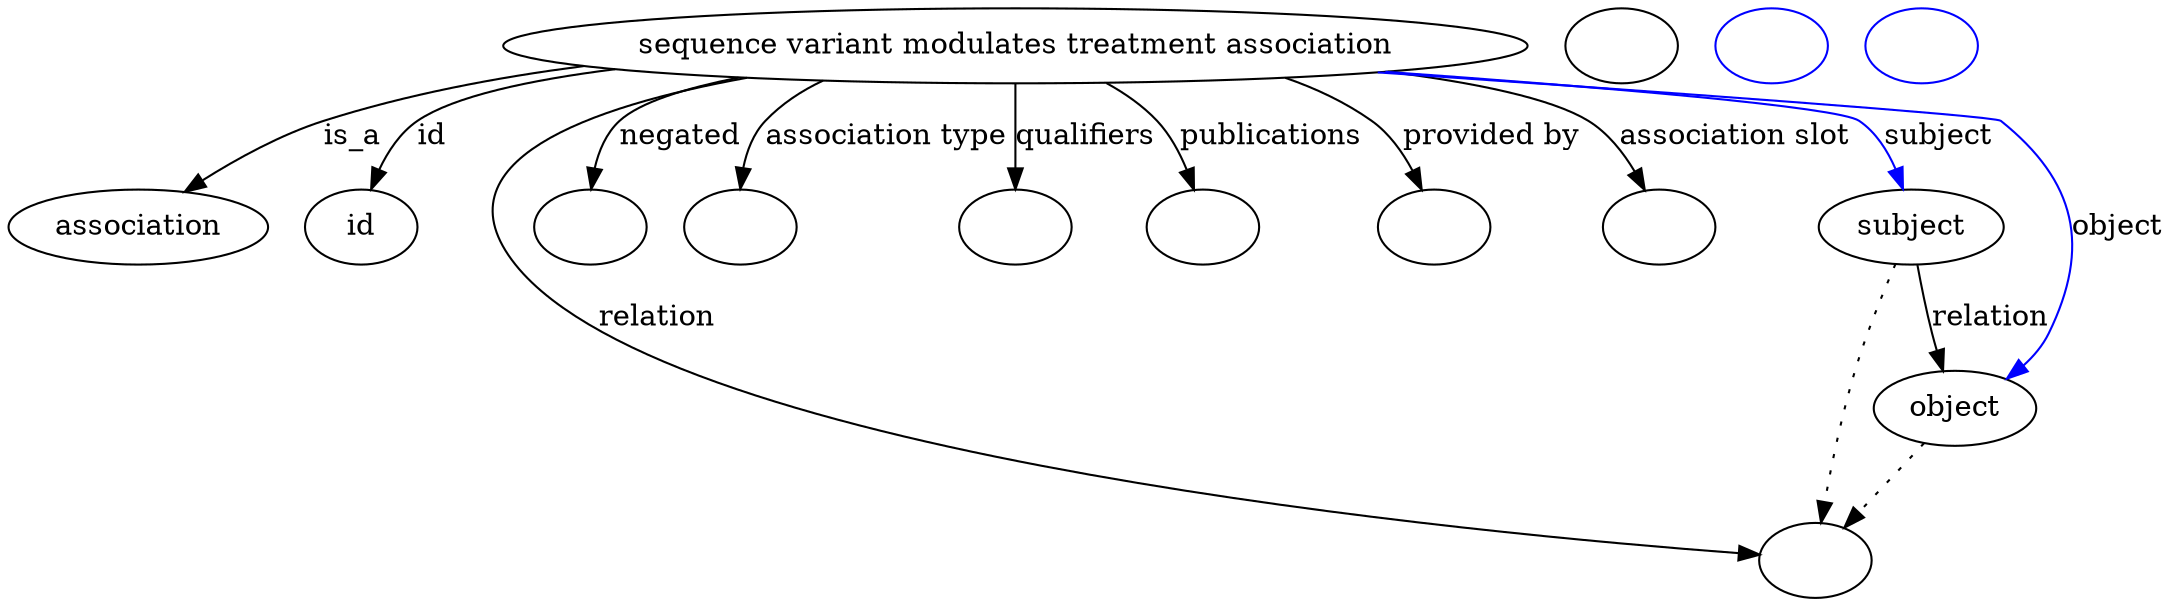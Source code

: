 digraph {
	graph [bb="0,0,871.61,281"];
	node [label="\N"];
	"sequence variant modulates treatment association"	 [height=0.5,
		label="sequence variant modulates treatment association",
		pos="422.4,263",
		width=5.1374];
	association	 [height=0.5,
		pos="49.402,177",
		width=1.3723];
	"sequence variant modulates treatment association" -> association	 [label=is_a,
		lp="145.68,220",
		pos="e,71.106,193.26 283.52,251.05 223.93,244.82 161.68,236.51 133.85,227 114.71,220.46 95.165,209.23 79.704,199.07"];
	id	 [height=0.5,
		pos="143.4,177",
		width=0.75];
	"sequence variant modulates treatment association" -> id	 [color=black,
		label=id,
		lp="179.85,220",
		pos="e,149.48,194.63 274.38,252.19 231.36,246.76 191.2,238.74 173.51,227 165.08,221.4 158.65,212.56 153.93,203.86",
		style=solid];
	relation	 [color=black,
		height=0.5,
		label="",
		pos="730.4,18",
		width=0.75];
	"sequence variant modulates treatment association" -> relation	 [color=black,
		label=relation,
		lp="277.78,134",
		pos="e,703.55,21.146 322.86,247.79 254.46,232.93 181.9,205.58 217.4,159 276.4,81.599 585.88,36.083 693.49,22.407",
		style=solid];
	negated	 [color=black,
		height=0.5,
		label="",
		pos="253.4,177",
		width=0.75];
	"sequence variant modulates treatment association" -> negated	 [color=black,
		label=negated,
		lp="298.17,220",
		pos="e,257.32,195.17 331.22,247.28 307.13,241.68 285.23,234.8 275.87,227 268.93,221.22 264.05,212.86 260.66,204.62",
		style=solid];
	"association type"	 [color=black,
		height=0.5,
		label="",
		pos="325.4,177",
		width=0.75];
	"sequence variant modulates treatment association" -> "association type"	 [color=black,
		label="association type",
		lp="374.31,220",
		pos="e,322.05,195.27 351.61,246.33 342.68,241.46 334.58,235.15 328.59,227 324.06,220.83 322.26,213 321.86,205.37",
		style=solid];
	qualifiers	 [color=black,
		height=0.5,
		label="",
		pos="422.4,177",
		width=0.75];
	"sequence variant modulates treatment association" -> qualifiers	 [color=black,
		label=qualifiers,
		lp="448.45,220",
		pos="e,422.4,195.21 422.4,244.76 422.4,233.36 422.4,218.43 422.4,205.49",
		style=solid];
	publications	 [color=black,
		height=0.5,
		label="",
		pos="497.4,177",
		width=0.75];
	"sequence variant modulates treatment association" -> publications	 [color=black,
		label=publications,
		lp="518.62,220",
		pos="e,492.23,195 454.76,245.24 462.21,240.07 469.64,233.92 475.4,227 480.86,220.44 485.2,212.31 488.54,204.53",
		style=solid];
	"provided by"	 [color=black,
		height=0.5,
		label="",
		pos="588.4,177",
		width=0.75];
	"sequence variant modulates treatment association" -> "provided by"	 [color=black,
		label="provided by",
		lp="604.03,220",
		pos="e,581.12,194.69 502,246.67 525.23,240.81 546.93,233.94 556.4,227 564.58,221.01 571.2,212.24 576.25,203.7",
		style=solid];
	"association slot"	 [color=black,
		height=0.5,
		label="",
		pos="678.4,177",
		width=0.75];
	"sequence variant modulates treatment association" -> "association slot"	 [color=black,
		label="association slot",
		lp="699.37,220",
		pos="e,669.9,194.61 551.28,250.03 589.42,244.42 625.29,236.84 641.4,227 650.8,221.26 658.58,212.15 664.55,203.28",
		style=solid];
	subject	 [height=0.5,
		pos="771.4,177",
		width=0.97656];
	"sequence variant modulates treatment association" -> subject	 [color=blue,
		label=subject,
		lp="778.23,220",
		pos="e,767.05,195.18 551.32,250.08 639.88,240.98 742.22,229.92 746.4,227 754.15,221.6 759.62,213.07 763.43,204.58",
		style=solid];
	object	 [height=0.5,
		pos="790.4,91",
		width=0.88096];
	"sequence variant modulates treatment association" -> object	 [color=blue,
		label=object,
		lp="854.51,177",
		pos="e,810.73,104.82 556.07,250.54 665.27,240.32 801.76,227.47 802.4,227 839.24,199.59 846.55,169.19 828.4,127 826.01,121.44 822.29,116.33 \
818.09,111.82",
		style=solid];
	association_id	 [color=black,
		height=0.5,
		label="",
		pos="652.4,263",
		width=0.75];
	subject -> relation	 [pos="e,733.56,35.918 765.08,159.26 760.37,145.63 753.98,126.27 749.4,109 743.83,88.005 738.87,63.934 735.41,45.824",
		style=dotted];
	subject -> object	 [label=relation,
		lp="802.78,134",
		pos="e,786.44,108.92 775.43,158.76 777.99,147.17 781.36,131.93 784.25,118.84"];
	"sequence variant modulates treatment association subject"	 [color=blue,
		height=0.5,
		label="",
		pos="724.4,263",
		width=0.75];
	object -> relation	 [pos="e,743.55,33.998 776.79,74.435 768.85,64.781 758.71,52.443 749.94,41.766",
		style=dotted];
	"sequence variant modulates treatment association object"	 [color=blue,
		height=0.5,
		label="",
		pos="796.4,263",
		width=0.75];
}

